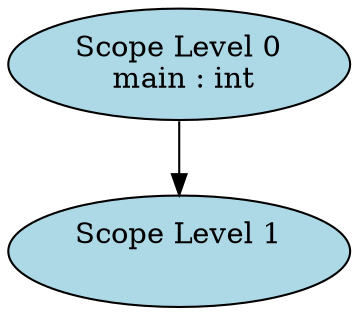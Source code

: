 digraph SymbolTable {
1923451886544 [label="Scope Level 0
 main : int
"style=filled, fillcolor=lightblue];
1923451886544 -> 1923451889936;
1923451889936 [label="Scope Level 1
 "style=filled, fillcolor=lightblue];
}
